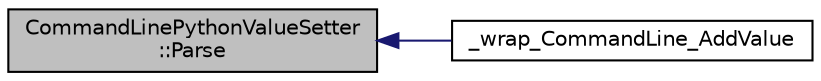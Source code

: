 digraph "CommandLinePythonValueSetter::Parse"
{
  edge [fontname="Helvetica",fontsize="10",labelfontname="Helvetica",labelfontsize="10"];
  node [fontname="Helvetica",fontsize="10",shape=record];
  rankdir="LR";
  Node1 [label="CommandLinePythonValueSetter\l::Parse",height=0.2,width=0.4,color="black", fillcolor="grey75", style="filled", fontcolor="black"];
  Node1 -> Node2 [dir="back",color="midnightblue",fontsize="10",style="solid"];
  Node2 [label="_wrap_CommandLine_AddValue",height=0.2,width=0.4,color="black", fillcolor="white", style="filled",URL="$dc/d33/module__helpers_8cc.html#ac42f71ae8f0cd8e1df53b094e38cd3cf"];
}
